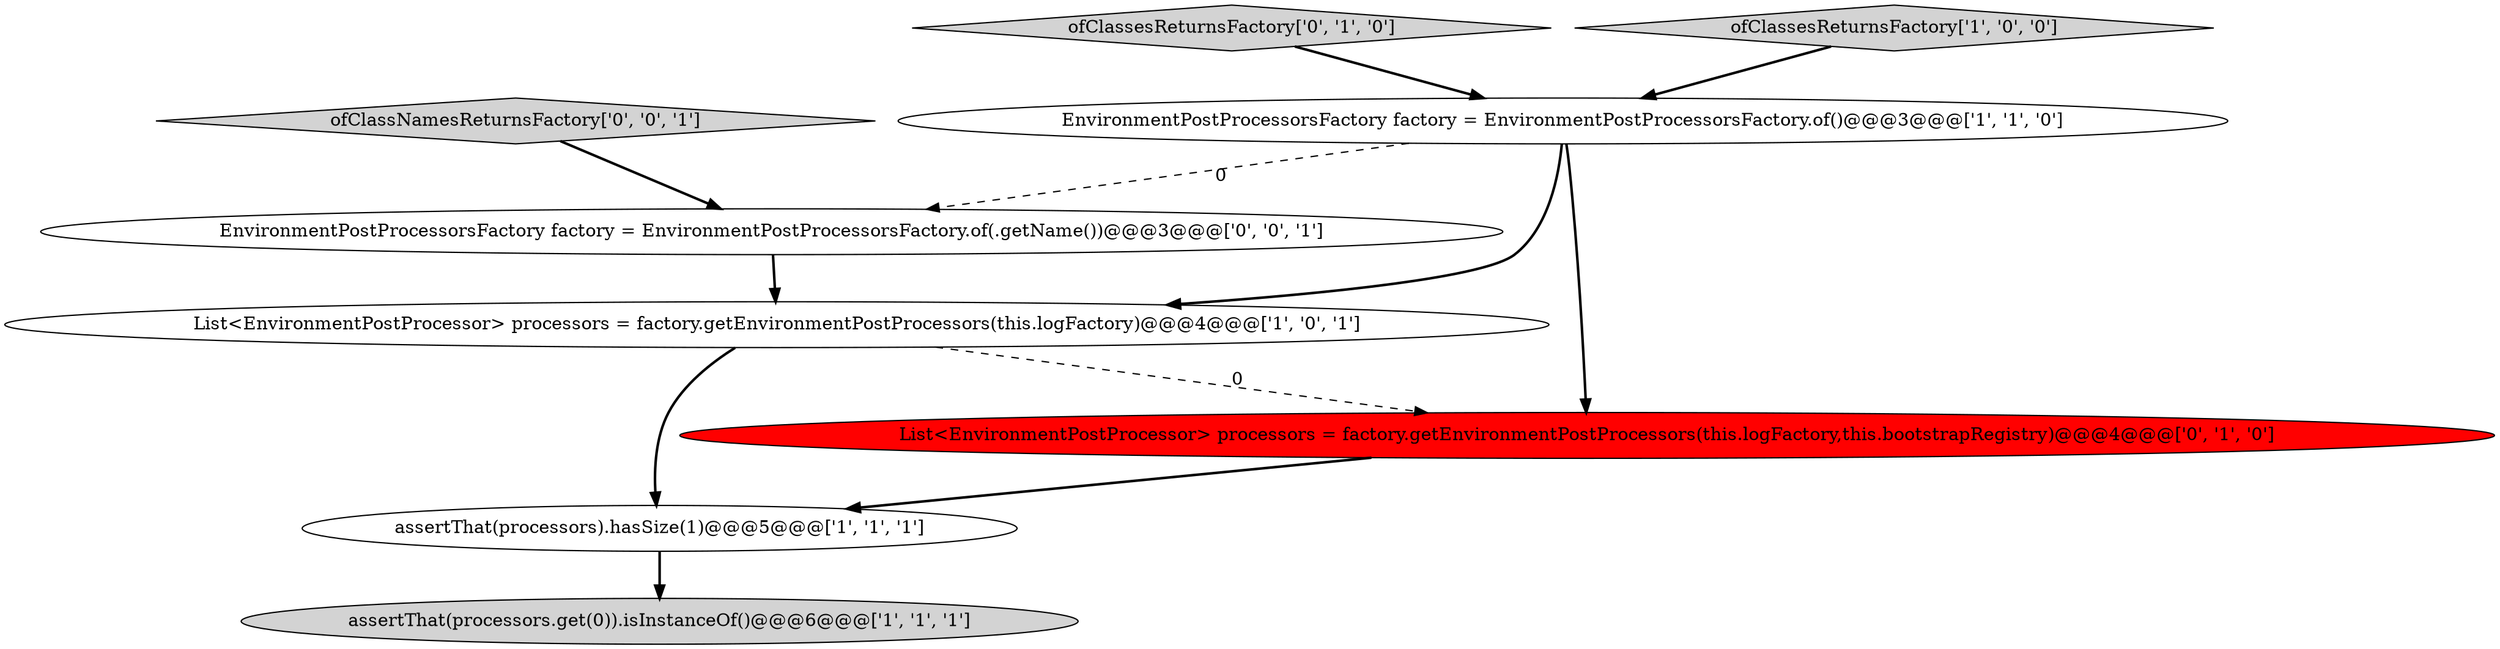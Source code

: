 digraph {
3 [style = filled, label = "List<EnvironmentPostProcessor> processors = factory.getEnvironmentPostProcessors(this.logFactory)@@@4@@@['1', '0', '1']", fillcolor = white, shape = ellipse image = "AAA0AAABBB1BBB"];
5 [style = filled, label = "List<EnvironmentPostProcessor> processors = factory.getEnvironmentPostProcessors(this.logFactory,this.bootstrapRegistry)@@@4@@@['0', '1', '0']", fillcolor = red, shape = ellipse image = "AAA1AAABBB2BBB"];
6 [style = filled, label = "ofClassesReturnsFactory['0', '1', '0']", fillcolor = lightgray, shape = diamond image = "AAA0AAABBB2BBB"];
2 [style = filled, label = "ofClassesReturnsFactory['1', '0', '0']", fillcolor = lightgray, shape = diamond image = "AAA0AAABBB1BBB"];
4 [style = filled, label = "assertThat(processors.get(0)).isInstanceOf()@@@6@@@['1', '1', '1']", fillcolor = lightgray, shape = ellipse image = "AAA0AAABBB1BBB"];
7 [style = filled, label = "ofClassNamesReturnsFactory['0', '0', '1']", fillcolor = lightgray, shape = diamond image = "AAA0AAABBB3BBB"];
1 [style = filled, label = "EnvironmentPostProcessorsFactory factory = EnvironmentPostProcessorsFactory.of()@@@3@@@['1', '1', '0']", fillcolor = white, shape = ellipse image = "AAA0AAABBB1BBB"];
0 [style = filled, label = "assertThat(processors).hasSize(1)@@@5@@@['1', '1', '1']", fillcolor = white, shape = ellipse image = "AAA0AAABBB1BBB"];
8 [style = filled, label = "EnvironmentPostProcessorsFactory factory = EnvironmentPostProcessorsFactory.of(.getName())@@@3@@@['0', '0', '1']", fillcolor = white, shape = ellipse image = "AAA0AAABBB3BBB"];
1->3 [style = bold, label=""];
1->5 [style = bold, label=""];
3->5 [style = dashed, label="0"];
6->1 [style = bold, label=""];
1->8 [style = dashed, label="0"];
5->0 [style = bold, label=""];
7->8 [style = bold, label=""];
0->4 [style = bold, label=""];
2->1 [style = bold, label=""];
3->0 [style = bold, label=""];
8->3 [style = bold, label=""];
}
